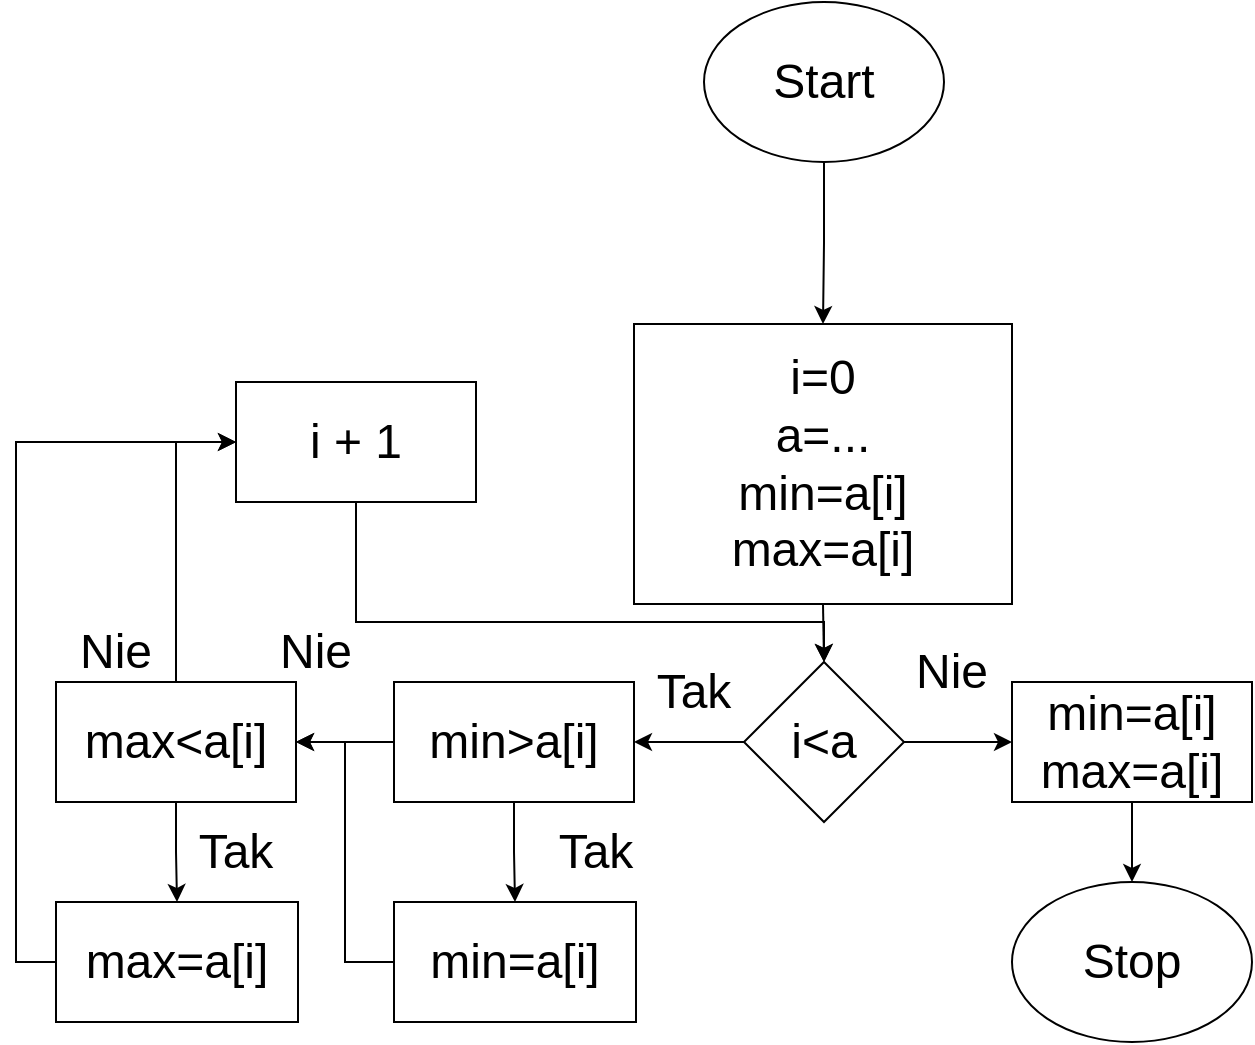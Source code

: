 <mxfile version="20.8.23" type="github">
  <diagram name="Strona-1" id="zLxFvRqqtvtVDSV9HmrG">
    <mxGraphModel dx="1434" dy="796" grid="1" gridSize="10" guides="1" tooltips="1" connect="1" arrows="1" fold="1" page="1" pageScale="1" pageWidth="827" pageHeight="1169" math="0" shadow="0">
      <root>
        <mxCell id="0" />
        <mxCell id="1" parent="0" />
        <mxCell id="RS91nC4IEY-opll40Gvj-5" style="edgeStyle=orthogonalEdgeStyle;rounded=0;orthogonalLoop=1;jettySize=auto;html=1;entryX=0.5;entryY=0;entryDx=0;entryDy=0;fontSize=24;" parent="1" source="RS91nC4IEY-opll40Gvj-1" target="RS91nC4IEY-opll40Gvj-4" edge="1">
          <mxGeometry relative="1" as="geometry" />
        </mxCell>
        <mxCell id="RS91nC4IEY-opll40Gvj-1" value="&lt;font style=&quot;font-size: 24px;&quot;&gt;Start&lt;/font&gt;" style="ellipse;whiteSpace=wrap;html=1;" parent="1" vertex="1">
          <mxGeometry x="354" y="90" width="120" height="80" as="geometry" />
        </mxCell>
        <mxCell id="RS91nC4IEY-opll40Gvj-2" value="Stop" style="ellipse;whiteSpace=wrap;html=1;fontSize=24;" parent="1" vertex="1">
          <mxGeometry x="508" y="530" width="120" height="80" as="geometry" />
        </mxCell>
        <mxCell id="RS91nC4IEY-opll40Gvj-13" style="edgeStyle=orthogonalEdgeStyle;rounded=0;orthogonalLoop=1;jettySize=auto;html=1;exitX=0;exitY=0.5;exitDx=0;exitDy=0;entryX=1;entryY=0.5;entryDx=0;entryDy=0;fontSize=24;" parent="1" source="RS91nC4IEY-opll40Gvj-3" target="RS91nC4IEY-opll40Gvj-11" edge="1">
          <mxGeometry relative="1" as="geometry" />
        </mxCell>
        <mxCell id="RS91nC4IEY-opll40Gvj-14" style="edgeStyle=orthogonalEdgeStyle;rounded=0;orthogonalLoop=1;jettySize=auto;html=1;exitX=1;exitY=0.5;exitDx=0;exitDy=0;entryX=0;entryY=0.5;entryDx=0;entryDy=0;fontSize=24;" parent="1" source="RS91nC4IEY-opll40Gvj-3" target="RS91nC4IEY-opll40Gvj-12" edge="1">
          <mxGeometry relative="1" as="geometry" />
        </mxCell>
        <mxCell id="RS91nC4IEY-opll40Gvj-3" value="i&amp;lt;a" style="rhombus;whiteSpace=wrap;html=1;fontSize=24;" parent="1" vertex="1">
          <mxGeometry x="374" y="420" width="80" height="80" as="geometry" />
        </mxCell>
        <mxCell id="RS91nC4IEY-opll40Gvj-10" style="edgeStyle=orthogonalEdgeStyle;rounded=0;orthogonalLoop=1;jettySize=auto;html=1;exitX=0.5;exitY=1;exitDx=0;exitDy=0;entryX=0.5;entryY=0;entryDx=0;entryDy=0;fontSize=24;" parent="1" source="RS91nC4IEY-opll40Gvj-4" target="RS91nC4IEY-opll40Gvj-3" edge="1">
          <mxGeometry relative="1" as="geometry" />
        </mxCell>
        <mxCell id="RS91nC4IEY-opll40Gvj-4" value="i=0&lt;br&gt;a=...&lt;br&gt;min=a[i]&lt;br&gt;max=a[i]" style="rounded=0;whiteSpace=wrap;html=1;fontSize=24;" parent="1" vertex="1">
          <mxGeometry x="319" y="251" width="189" height="140" as="geometry" />
        </mxCell>
        <mxCell id="RS91nC4IEY-opll40Gvj-9" style="edgeStyle=orthogonalEdgeStyle;rounded=0;orthogonalLoop=1;jettySize=auto;html=1;exitX=0.5;exitY=1;exitDx=0;exitDy=0;fontSize=24;" parent="1" source="RS91nC4IEY-opll40Gvj-1" target="RS91nC4IEY-opll40Gvj-1" edge="1">
          <mxGeometry relative="1" as="geometry" />
        </mxCell>
        <mxCell id="RS91nC4IEY-opll40Gvj-19" style="edgeStyle=orthogonalEdgeStyle;rounded=0;orthogonalLoop=1;jettySize=auto;html=1;entryX=0.5;entryY=0;entryDx=0;entryDy=0;fontSize=24;" parent="1" source="RS91nC4IEY-opll40Gvj-11" target="RS91nC4IEY-opll40Gvj-18" edge="1">
          <mxGeometry relative="1" as="geometry" />
        </mxCell>
        <mxCell id="RS91nC4IEY-opll40Gvj-22" style="edgeStyle=orthogonalEdgeStyle;rounded=0;orthogonalLoop=1;jettySize=auto;html=1;entryX=1;entryY=0.5;entryDx=0;entryDy=0;fontSize=24;" parent="1" source="RS91nC4IEY-opll40Gvj-11" target="RS91nC4IEY-opll40Gvj-17" edge="1">
          <mxGeometry relative="1" as="geometry" />
        </mxCell>
        <mxCell id="RS91nC4IEY-opll40Gvj-11" value="min&amp;gt;a[i]" style="rounded=0;whiteSpace=wrap;html=1;fontSize=24;" parent="1" vertex="1">
          <mxGeometry x="199" y="430" width="120" height="60" as="geometry" />
        </mxCell>
        <mxCell id="RS91nC4IEY-opll40Gvj-28" style="edgeStyle=orthogonalEdgeStyle;rounded=0;orthogonalLoop=1;jettySize=auto;html=1;entryX=0.5;entryY=0;entryDx=0;entryDy=0;fontSize=24;" parent="1" source="RS91nC4IEY-opll40Gvj-12" target="RS91nC4IEY-opll40Gvj-2" edge="1">
          <mxGeometry relative="1" as="geometry" />
        </mxCell>
        <mxCell id="RS91nC4IEY-opll40Gvj-12" value="min=a[i]&lt;br&gt;max=a[i]" style="rounded=0;whiteSpace=wrap;html=1;fontSize=24;" parent="1" vertex="1">
          <mxGeometry x="508" y="430" width="120" height="60" as="geometry" />
        </mxCell>
        <mxCell id="RS91nC4IEY-opll40Gvj-15" value="Tak" style="text;html=1;strokeColor=none;fillColor=none;align=center;verticalAlign=middle;whiteSpace=wrap;rounded=0;fontSize=24;" parent="1" vertex="1">
          <mxGeometry x="319" y="420" width="60" height="30" as="geometry" />
        </mxCell>
        <mxCell id="RS91nC4IEY-opll40Gvj-16" value="Nie" style="text;html=1;strokeColor=none;fillColor=none;align=center;verticalAlign=middle;whiteSpace=wrap;rounded=0;fontSize=24;" parent="1" vertex="1">
          <mxGeometry x="448" y="410" width="60" height="30" as="geometry" />
        </mxCell>
        <mxCell id="RS91nC4IEY-opll40Gvj-24" style="edgeStyle=orthogonalEdgeStyle;rounded=0;orthogonalLoop=1;jettySize=auto;html=1;entryX=0.5;entryY=0;entryDx=0;entryDy=0;fontSize=24;" parent="1" source="RS91nC4IEY-opll40Gvj-17" target="RS91nC4IEY-opll40Gvj-23" edge="1">
          <mxGeometry relative="1" as="geometry" />
        </mxCell>
        <mxCell id="IF4EtLOstjVcLjcE2a56-5" style="edgeStyle=orthogonalEdgeStyle;rounded=0;orthogonalLoop=1;jettySize=auto;html=1;entryX=0;entryY=0.5;entryDx=0;entryDy=0;fontSize=24;" edge="1" parent="1" source="RS91nC4IEY-opll40Gvj-17" target="IF4EtLOstjVcLjcE2a56-4">
          <mxGeometry relative="1" as="geometry" />
        </mxCell>
        <mxCell id="RS91nC4IEY-opll40Gvj-17" value="max&amp;lt;a[i]" style="rounded=0;whiteSpace=wrap;html=1;fontSize=24;" parent="1" vertex="1">
          <mxGeometry x="30" y="430" width="120" height="60" as="geometry" />
        </mxCell>
        <mxCell id="RS91nC4IEY-opll40Gvj-26" style="edgeStyle=orthogonalEdgeStyle;rounded=0;orthogonalLoop=1;jettySize=auto;html=1;exitX=0;exitY=0.5;exitDx=0;exitDy=0;entryX=1;entryY=0.5;entryDx=0;entryDy=0;fontSize=24;" parent="1" source="RS91nC4IEY-opll40Gvj-18" target="RS91nC4IEY-opll40Gvj-17" edge="1">
          <mxGeometry relative="1" as="geometry" />
        </mxCell>
        <mxCell id="RS91nC4IEY-opll40Gvj-18" value="min=a[i]" style="rounded=0;whiteSpace=wrap;html=1;fontSize=24;" parent="1" vertex="1">
          <mxGeometry x="199" y="540" width="121" height="60" as="geometry" />
        </mxCell>
        <mxCell id="RS91nC4IEY-opll40Gvj-20" value="Tak" style="text;html=1;strokeColor=none;fillColor=none;align=center;verticalAlign=middle;whiteSpace=wrap;rounded=0;fontSize=24;" parent="1" vertex="1">
          <mxGeometry x="270" y="500" width="60" height="30" as="geometry" />
        </mxCell>
        <mxCell id="RS91nC4IEY-opll40Gvj-21" value="Nie" style="text;html=1;strokeColor=none;fillColor=none;align=center;verticalAlign=middle;whiteSpace=wrap;rounded=0;fontSize=24;" parent="1" vertex="1">
          <mxGeometry x="130" y="400" width="60" height="30" as="geometry" />
        </mxCell>
        <mxCell id="RS91nC4IEY-opll40Gvj-27" style="edgeStyle=orthogonalEdgeStyle;rounded=0;orthogonalLoop=1;jettySize=auto;html=1;fontSize=24;entryX=0;entryY=0.5;entryDx=0;entryDy=0;" parent="1" source="RS91nC4IEY-opll40Gvj-23" target="IF4EtLOstjVcLjcE2a56-4" edge="1">
          <mxGeometry relative="1" as="geometry">
            <mxPoint x="240" y="370" as="targetPoint" />
            <Array as="points">
              <mxPoint x="10" y="570" />
              <mxPoint x="10" y="310" />
            </Array>
          </mxGeometry>
        </mxCell>
        <mxCell id="RS91nC4IEY-opll40Gvj-23" value="max=a[i]" style="rounded=0;whiteSpace=wrap;html=1;fontSize=24;" parent="1" vertex="1">
          <mxGeometry x="30" y="540" width="121" height="60" as="geometry" />
        </mxCell>
        <mxCell id="IF4EtLOstjVcLjcE2a56-2" value="&lt;font style=&quot;font-size: 24px;&quot;&gt;Tak&lt;/font&gt;" style="text;html=1;strokeColor=none;fillColor=none;align=center;verticalAlign=middle;whiteSpace=wrap;rounded=0;" vertex="1" parent="1">
          <mxGeometry x="90" y="500" width="60" height="30" as="geometry" />
        </mxCell>
        <mxCell id="IF4EtLOstjVcLjcE2a56-3" value="Nie" style="text;html=1;strokeColor=none;fillColor=none;align=center;verticalAlign=middle;whiteSpace=wrap;rounded=0;fontSize=24;" vertex="1" parent="1">
          <mxGeometry x="30" y="400" width="60" height="30" as="geometry" />
        </mxCell>
        <mxCell id="IF4EtLOstjVcLjcE2a56-6" style="edgeStyle=orthogonalEdgeStyle;rounded=0;orthogonalLoop=1;jettySize=auto;html=1;fontSize=24;entryX=0.5;entryY=0;entryDx=0;entryDy=0;" edge="1" parent="1" source="IF4EtLOstjVcLjcE2a56-4" target="RS91nC4IEY-opll40Gvj-3">
          <mxGeometry relative="1" as="geometry">
            <mxPoint x="290" y="400" as="targetPoint" />
            <Array as="points">
              <mxPoint x="180" y="400" />
              <mxPoint x="414" y="400" />
            </Array>
          </mxGeometry>
        </mxCell>
        <mxCell id="IF4EtLOstjVcLjcE2a56-4" value="i + 1" style="rounded=0;whiteSpace=wrap;html=1;fontSize=24;" vertex="1" parent="1">
          <mxGeometry x="120" y="280" width="120" height="60" as="geometry" />
        </mxCell>
      </root>
    </mxGraphModel>
  </diagram>
</mxfile>
